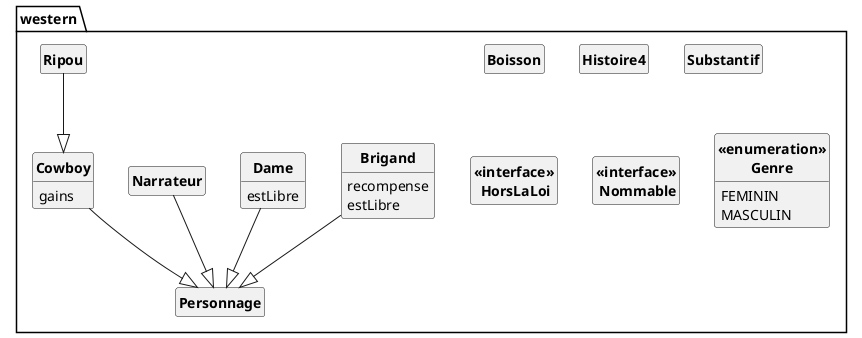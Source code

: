 @startuml

skinparam style strictuml
skinparam classAttributeIconSize 0
skinparam classFontStyle Bold
hide empty members

Package "western" {
class Boisson
{
}

class Brigand
{
recompense
estLibre
}
Brigand --|> Personnage

class Cowboy
{
gains
}
Cowboy --|> Personnage

class Dame
{
estLibre
}
Dame --|> Personnage

class Histoire4
{
}

class Narrateur
{
}
Narrateur --|> Personnage

class Personnage
{
}

class Ripou
{
}
Ripou --|> Cowboy

class Substantif
{
}

class "<<interface>>\n HorsLaLoi"
class "<<interface>>\n Nommable"
class "<<enumeration>>\nGenre"
{
FEMININ
MASCULIN
}

}

@enduml

